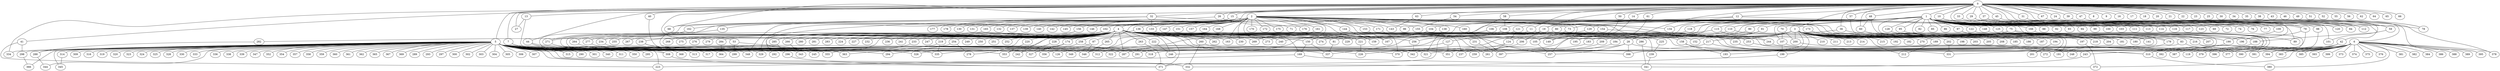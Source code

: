 
graph graphname {
    0 -- 1
0 -- 2
0 -- 3
0 -- 4
0 -- 5
0 -- 6
0 -- 7
0 -- 8
0 -- 9
0 -- 10
0 -- 11
0 -- 12
0 -- 13
0 -- 14
0 -- 15
0 -- 16
0 -- 17
0 -- 18
0 -- 19
0 -- 20
0 -- 21
0 -- 22
0 -- 23
0 -- 24
0 -- 25
0 -- 26
0 -- 27
0 -- 28
0 -- 29
0 -- 30
0 -- 31
0 -- 32
0 -- 33
0 -- 34
0 -- 35
0 -- 36
0 -- 37
0 -- 38
0 -- 39
0 -- 40
0 -- 41
0 -- 42
0 -- 43
0 -- 44
0 -- 45
0 -- 46
0 -- 47
0 -- 48
0 -- 49
0 -- 50
0 -- 51
0 -- 52
0 -- 53
0 -- 54
0 -- 55
0 -- 56
0 -- 57
0 -- 58
0 -- 59
0 -- 60
0 -- 61
0 -- 62
0 -- 63
0 -- 64
0 -- 65
0 -- 66
0 -- 67
0 -- 68
0 -- 334
0 -- 180
1 -- 128
1 -- 129
1 -- 69
1 -- 70
1 -- 71
1 -- 72
1 -- 73
1 -- 74
1 -- 75
1 -- 76
1 -- 77
1 -- 78
1 -- 79
1 -- 80
1 -- 81
1 -- 82
1 -- 83
1 -- 84
1 -- 85
1 -- 86
1 -- 87
1 -- 88
1 -- 89
1 -- 90
1 -- 91
1 -- 92
1 -- 93
1 -- 94
1 -- 95
1 -- 96
1 -- 97
1 -- 98
1 -- 99
1 -- 100
1 -- 101
1 -- 102
1 -- 103
1 -- 104
1 -- 105
1 -- 106
1 -- 107
1 -- 108
1 -- 109
1 -- 110
1 -- 111
1 -- 112
1 -- 113
1 -- 114
1 -- 115
1 -- 116
1 -- 117
1 -- 118
1 -- 119
1 -- 120
1 -- 121
1 -- 122
1 -- 123
1 -- 124
1 -- 125
1 -- 126
1 -- 127
1 -- 181
2 -- 130
2 -- 131
2 -- 132
2 -- 133
2 -- 134
2 -- 135
2 -- 136
2 -- 137
2 -- 138
2 -- 139
2 -- 140
2 -- 141
2 -- 142
2 -- 143
2 -- 144
2 -- 145
2 -- 146
2 -- 147
2 -- 148
2 -- 149
2 -- 150
2 -- 151
2 -- 152
2 -- 153
2 -- 154
2 -- 155
2 -- 156
2 -- 157
2 -- 158
2 -- 159
2 -- 160
2 -- 161
2 -- 162
2 -- 163
2 -- 164
2 -- 165
2 -- 166
2 -- 167
2 -- 168
2 -- 169
2 -- 170
2 -- 171
2 -- 172
2 -- 173
2 -- 174
2 -- 175
2 -- 176
2 -- 177
2 -- 178
2 -- 179
2 -- 180
2 -- 348
2 -- 230
2 -- 329
3 -- 181
3 -- 182
3 -- 183
3 -- 184
3 -- 185
3 -- 186
3 -- 187
3 -- 188
3 -- 189
3 -- 190
3 -- 191
3 -- 192
3 -- 193
3 -- 194
3 -- 195
3 -- 196
3 -- 197
3 -- 198
3 -- 199
3 -- 200
3 -- 201
3 -- 202
3 -- 203
3 -- 204
3 -- 205
3 -- 206
3 -- 207
3 -- 208
3 -- 209
3 -- 210
3 -- 211
3 -- 212
3 -- 213
3 -- 214
3 -- 215
3 -- 216
3 -- 217
3 -- 218
4 -- 256
4 -- 258
4 -- 259
4 -- 260
4 -- 261
4 -- 262
4 -- 257
4 -- 264
4 -- 265
4 -- 266
4 -- 267
4 -- 268
4 -- 269
4 -- 270
4 -- 271
4 -- 272
4 -- 273
4 -- 274
4 -- 275
4 -- 276
4 -- 277
4 -- 278
4 -- 279
4 -- 280
4 -- 281
4 -- 282
4 -- 283
4 -- 284
4 -- 285
4 -- 286
4 -- 287
4 -- 263
4 -- 219
4 -- 220
4 -- 221
4 -- 222
4 -- 223
4 -- 224
4 -- 225
4 -- 226
4 -- 227
4 -- 228
4 -- 229
4 -- 230
4 -- 231
4 -- 232
4 -- 233
4 -- 234
4 -- 235
4 -- 236
4 -- 237
4 -- 238
4 -- 239
4 -- 240
4 -- 241
4 -- 242
4 -- 243
4 -- 244
4 -- 245
4 -- 246
4 -- 247
4 -- 248
4 -- 249
4 -- 250
4 -- 251
4 -- 252
4 -- 253
4 -- 254
4 -- 255
4 -- 371
4 -- 163
4 -- 150
4 -- 81
5 -- 288
5 -- 289
5 -- 290
5 -- 291
5 -- 292
5 -- 293
5 -- 294
5 -- 295
5 -- 296
5 -- 297
5 -- 298
5 -- 299
5 -- 300
5 -- 301
5 -- 302
5 -- 303
5 -- 304
5 -- 305
5 -- 306
5 -- 307
5 -- 308
5 -- 309
5 -- 310
5 -- 311
5 -- 312
5 -- 313
5 -- 314
5 -- 315
5 -- 316
5 -- 317
5 -- 318
5 -- 319
5 -- 320
5 -- 321
5 -- 322
5 -- 323
5 -- 324
5 -- 325
5 -- 326
5 -- 327
5 -- 328
5 -- 329
5 -- 330
5 -- 331
5 -- 332
5 -- 333
5 -- 334
5 -- 335
5 -- 336
5 -- 337
5 -- 338
5 -- 339
5 -- 340
5 -- 341
5 -- 342
5 -- 343
5 -- 344
5 -- 345
5 -- 346
5 -- 347
5 -- 348
5 -- 349
5 -- 350
5 -- 351
5 -- 352
5 -- 353
5 -- 354
5 -- 355
5 -- 356
5 -- 357
5 -- 358
5 -- 359
5 -- 360
5 -- 361
5 -- 362
5 -- 363
5 -- 364
5 -- 365
5 -- 366
5 -- 367
5 -- 368
5 -- 369
5 -- 370
5 -- 371
5 -- 126
6 -- 384
6 -- 386
6 -- 387
6 -- 388
6 -- 389
6 -- 390
6 -- 385
6 -- 392
6 -- 393
6 -- 394
6 -- 395
6 -- 396
6 -- 397
6 -- 398
6 -- 399
6 -- 391
6 -- 372
6 -- 373
6 -- 374
6 -- 375
6 -- 376
6 -- 377
6 -- 378
6 -- 379
6 -- 380
6 -- 381
6 -- 382
6 -- 383
6 -- 310
7 -- 315
7 -- 290
10 -- 109
11 -- 218
11 -- 346
12 -- 134
12 -- 125
12 -- 19
13 -- 301
13 -- 27
14 -- 257
15 -- 73
15 -- 355
19 -- 240
19 -- 253
19 -- 206
24 -- 378
26 -- 96
26 -- 311
28 -- 392
28 -- 291
28 -- 398
28 -- 257
29 -- 120
29 -- 84
31 -- 59
32 -- 335
32 -- 71
32 -- 68
32 -- 133
33 -- 79
36 -- 188
36 -- 229
37 -- 112
39 -- 78
40 -- 355
41 -- 223
41 -- 298
42 -- 383
42 -- 243
44 -- 340
44 -- 245
45 -- 188
47 -- 78
48 -- 60
48 -- 204
50 -- 105
53 -- 346
53 -- 299
54 -- 155
57 -- 331
58 -- 337
58 -- 108
59 -- 101
60 -- 218
61 -- 195
63 -- 143
67 -- 395
70 -- 200
70 -- 107
73 -- 105
75 -- 270
75 -- 221
75 -- 310
75 -- 89
79 -- 379
79 -- 196
80 -- 287
81 -- 337
83 -- 246
83 -- 377
87 -- 346
87 -- 356
90 -- 149
91 -- 152
91 -- 342
95 -- 179
97 -- 218
97 -- 207
98 -- 394
102 -- 266
104 -- 273
104 -- 174
105 -- 257
106 -- 349
107 -- 199
107 -- 119
108 -- 256
109 -- 190
110 -- 180
110 -- 226
115 -- 312
115 -- 244
118 -- 371
121 -- 174
121 -- 124
122 -- 272
124 -- 261
124 -- 237
125 -- 248
127 -- 322
127 -- 351
128 -- 141
129 -- 150
133 -- 221
134 -- 158
135 -- 295
136 -- 262
136 -- 326
138 -- 321
144 -- 159
148 -- 391
150 -- 169
150 -- 337
153 -- 167
154 -- 310
154 -- 274
156 -- 285
158 -- 193
158 -- 191
160 -- 397
161 -- 269
162 -- 271
165 -- 292
166 -- 394
169 -- 372
169 -- 223
171 -- 370
173 -- 181
174 -- 327
174 -- 353
174 -- 335
179 -- 272
183 -- 321
184 -- 259
188 -- 310
189 -- 212
190 -- 191
194 -- 201
197 -- 372
199 -- 332
200 -- 248
202 -- 331
206 -- 370
209 -- 351
216 -- 390
217 -- 272
217 -- 318
219 -- 363
219 -- 335
220 -- 353
221 -- 226
222 -- 246
225 -- 239
228 -- 242
231 -- 397
233 -- 355
234 -- 313
235 -- 387
238 -- 317
238 -- 245
239 -- 341
243 -- 341
244 -- 396
253 -- 379
254 -- 294
254 -- 278
256 -- 342
258 -- 327
258 -- 287
260 -- 398
260 -- 332
263 -- 371
264 -- 308
265 -- 346
266 -- 343
271 -- 350
277 -- 368
282 -- 288
284 -- 364
285 -- 296
286 -- 341
288 -- 344
296 -- 371
298 -- 366
308 -- 332
310 -- 380
314 -- 345

}
